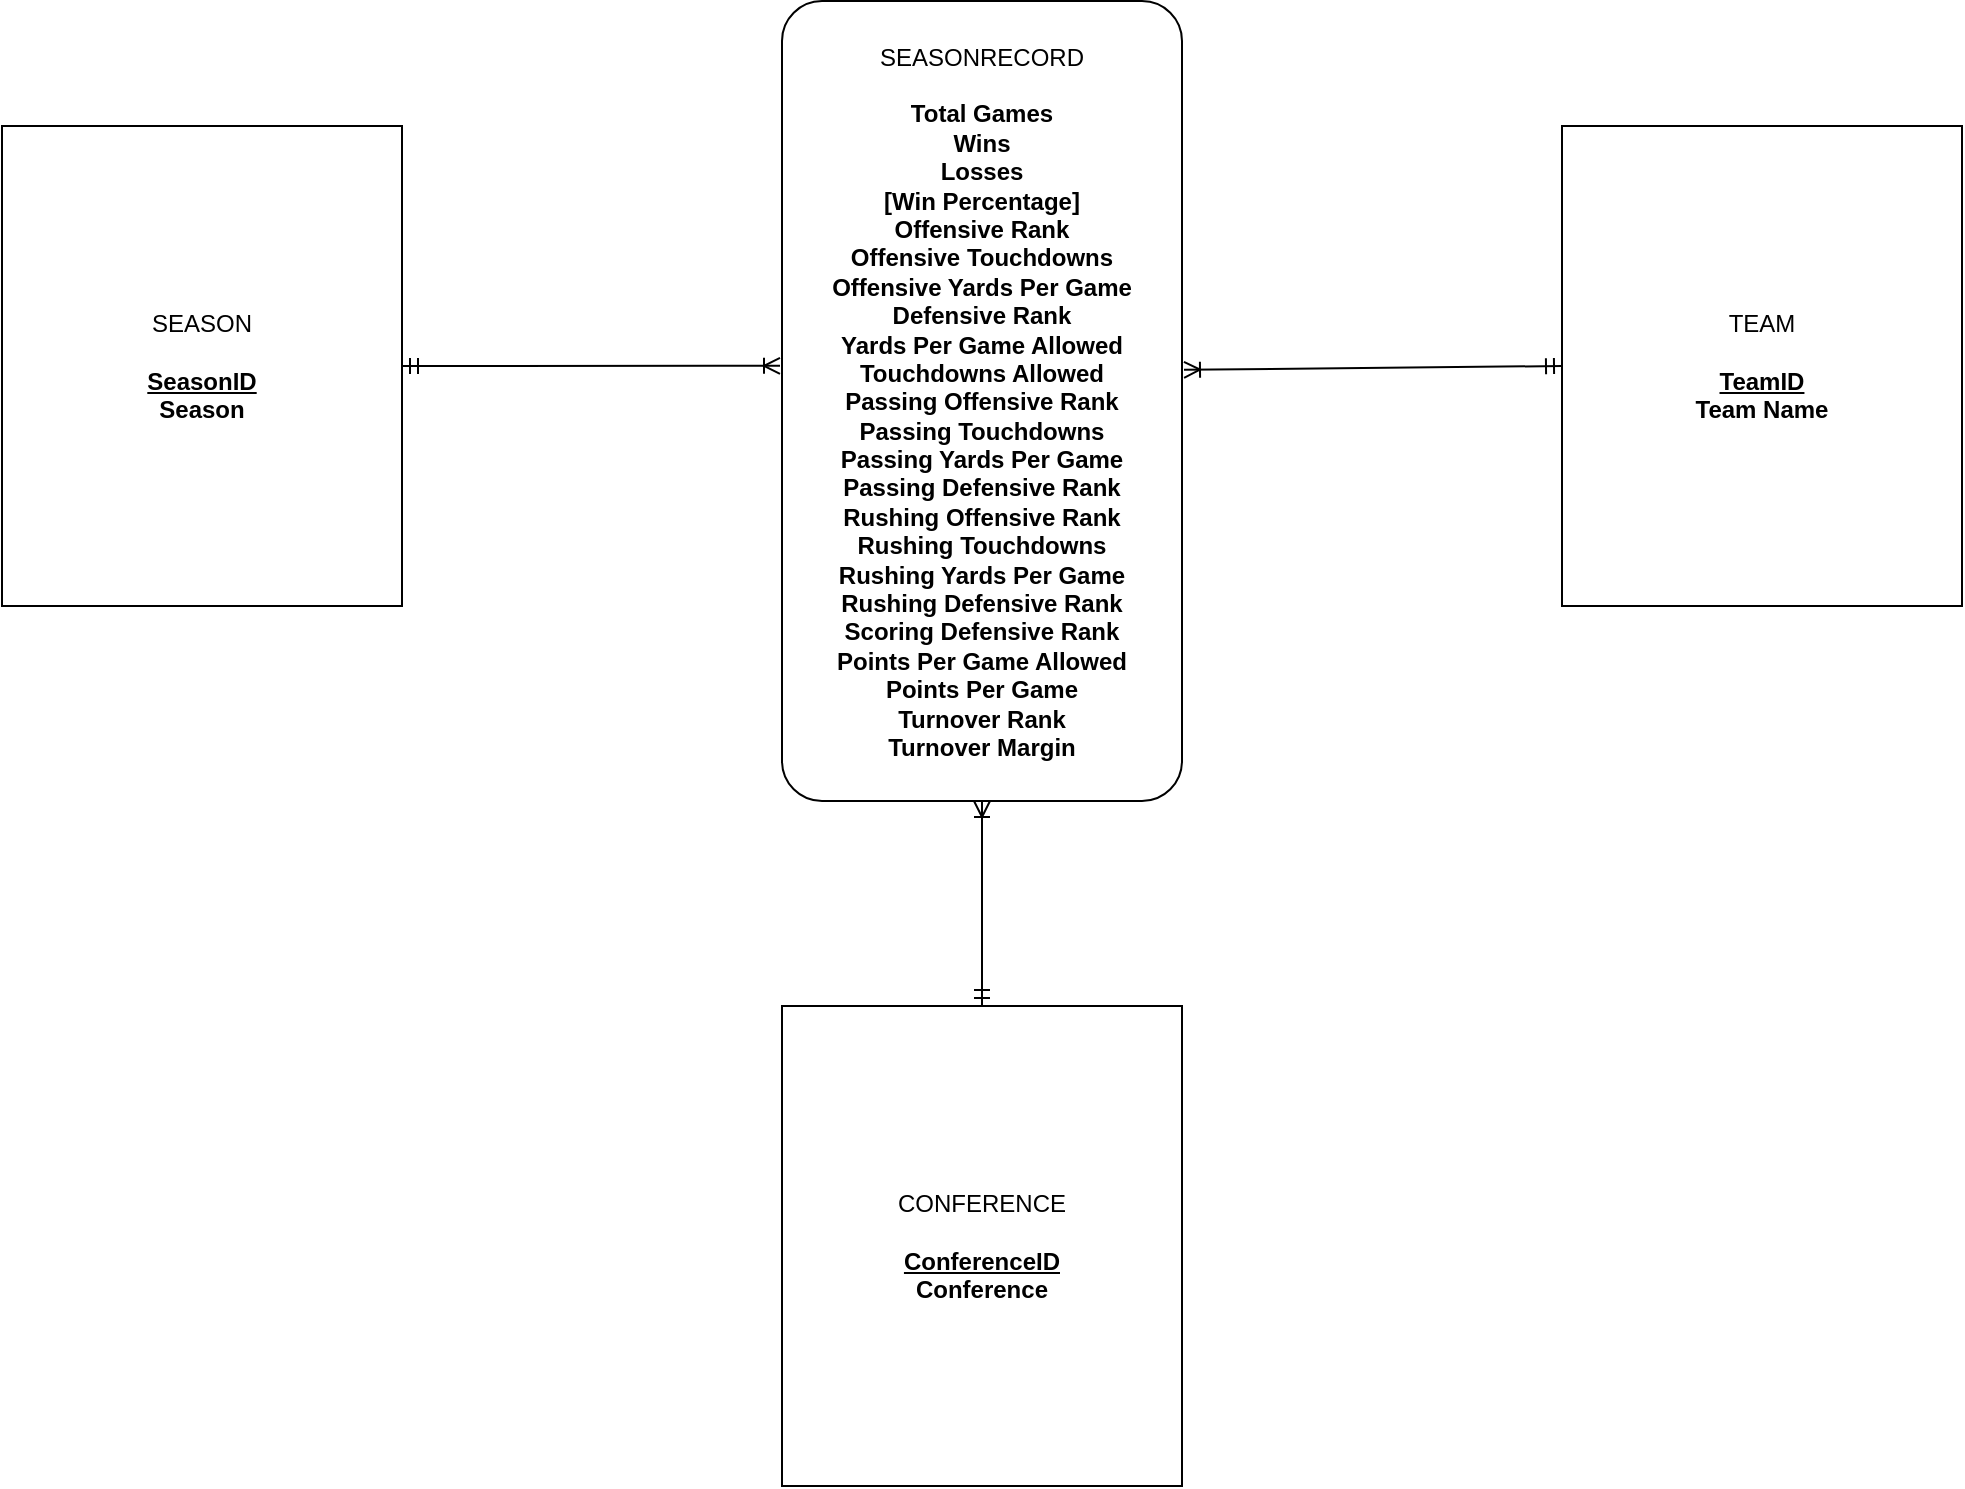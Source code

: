 <mxfile version="20.5.3" type="device"><diagram id="JTGiWJgDJfqsUgF7HGgF" name="Page-1"><mxGraphModel dx="2062" dy="1114" grid="1" gridSize="10" guides="1" tooltips="1" connect="1" arrows="1" fold="1" page="1" pageScale="1" pageWidth="850" pageHeight="1100" math="0" shadow="0"><root><mxCell id="0"/><mxCell id="1" parent="0"/><mxCell id="h_BUZoRQh7WDgLDGObQj-2" value="CONFERENCE&lt;br&gt;&lt;br&gt;&lt;b&gt;&lt;u&gt;ConferenceID&lt;/u&gt;&lt;br&gt;Conference&lt;br&gt;&lt;/b&gt;" style="whiteSpace=wrap;html=1;align=center;" parent="1" vertex="1"><mxGeometry x="480" y="680" width="200" height="240" as="geometry"/></mxCell><mxCell id="h_BUZoRQh7WDgLDGObQj-3" value="SEASON&lt;br&gt;&lt;br&gt;&lt;b&gt;&lt;u&gt;SeasonID&lt;/u&gt;&lt;br&gt;Season&lt;/b&gt;" style="whiteSpace=wrap;html=1;align=center;" parent="1" vertex="1"><mxGeometry x="90" y="240" width="200" height="240" as="geometry"/></mxCell><mxCell id="h_BUZoRQh7WDgLDGObQj-4" value="TEAM&lt;br&gt;&lt;br&gt;&lt;b&gt;&lt;u&gt;TeamID&lt;/u&gt;&lt;br&gt;Team Name&lt;/b&gt;" style="whiteSpace=wrap;html=1;align=center;" parent="1" vertex="1"><mxGeometry x="870" y="240" width="200" height="240" as="geometry"/></mxCell><mxCell id="QL8NLKZYqAg0moww1Q7E-1" value="SEASONRECORD&lt;br&gt;&lt;br&gt;&lt;b&gt;Total Games&lt;br&gt;Wins&lt;br&gt;Losses&lt;br&gt;[Win Percentage]&lt;br&gt;Offensive Rank&lt;br&gt;Offensive Touchdowns&lt;br&gt;Offensive Yards Per Game&lt;br&gt;Defensive Rank&lt;br&gt;Yards Per Game Allowed&lt;br&gt;Touchdowns Allowed&lt;br&gt;Passing Offensive Rank&lt;br&gt;Passing Touchdowns&lt;br&gt;Passing Yards Per Game&lt;br&gt;Passing Defensive Rank&lt;br&gt;Rushing Offensive Rank&lt;br&gt;Rushing Touchdowns&lt;br&gt;Rushing Yards Per Game&lt;br&gt;Rushing Defensive Rank&lt;br&gt;Scoring Defensive Rank&lt;br&gt;Points Per Game Allowed&lt;br&gt;Points Per Game&lt;br&gt;Turnover Rank&lt;br&gt;Turnover Margin&lt;/b&gt;" style="rounded=1;arcSize=10;whiteSpace=wrap;html=1;align=center;" parent="1" vertex="1"><mxGeometry x="480" y="177.5" width="200" height="400" as="geometry"/></mxCell><mxCell id="QL8NLKZYqAg0moww1Q7E-4" value="" style="edgeStyle=entityRelationEdgeStyle;fontSize=12;html=1;endArrow=ERoneToMany;startArrow=ERmandOne;rounded=0;exitX=1;exitY=0.5;exitDx=0;exitDy=0;entryX=-0.005;entryY=0.456;entryDx=0;entryDy=0;entryPerimeter=0;" parent="1" source="h_BUZoRQh7WDgLDGObQj-3" target="QL8NLKZYqAg0moww1Q7E-1" edge="1"><mxGeometry width="100" height="100" relative="1" as="geometry"><mxPoint x="325" y="470" as="sourcePoint"/><mxPoint x="470" y="360" as="targetPoint"/></mxGeometry></mxCell><mxCell id="QL8NLKZYqAg0moww1Q7E-6" value="" style="fontSize=12;html=1;endArrow=ERoneToMany;startArrow=ERmandOne;rounded=0;entryX=1.005;entryY=0.461;entryDx=0;entryDy=0;exitX=0;exitY=0.5;exitDx=0;exitDy=0;entryPerimeter=0;" parent="1" source="h_BUZoRQh7WDgLDGObQj-4" target="QL8NLKZYqAg0moww1Q7E-1" edge="1"><mxGeometry width="100" height="100" relative="1" as="geometry"><mxPoint x="770" y="410" as="sourcePoint"/><mxPoint x="920" y="469.995" as="targetPoint"/></mxGeometry></mxCell><mxCell id="QL8NLKZYqAg0moww1Q7E-7" value="" style="fontSize=12;html=1;endArrow=ERoneToMany;startArrow=ERmandOne;rounded=0;entryX=0.5;entryY=1;entryDx=0;entryDy=0;exitX=0.5;exitY=0;exitDx=0;exitDy=0;" parent="1" source="h_BUZoRQh7WDgLDGObQj-2" target="QL8NLKZYqAg0moww1Q7E-1" edge="1"><mxGeometry width="100" height="100" relative="1" as="geometry"><mxPoint x="550" y="660" as="sourcePoint"/><mxPoint x="509" y="600.0" as="targetPoint"/></mxGeometry></mxCell></root></mxGraphModel></diagram></mxfile>